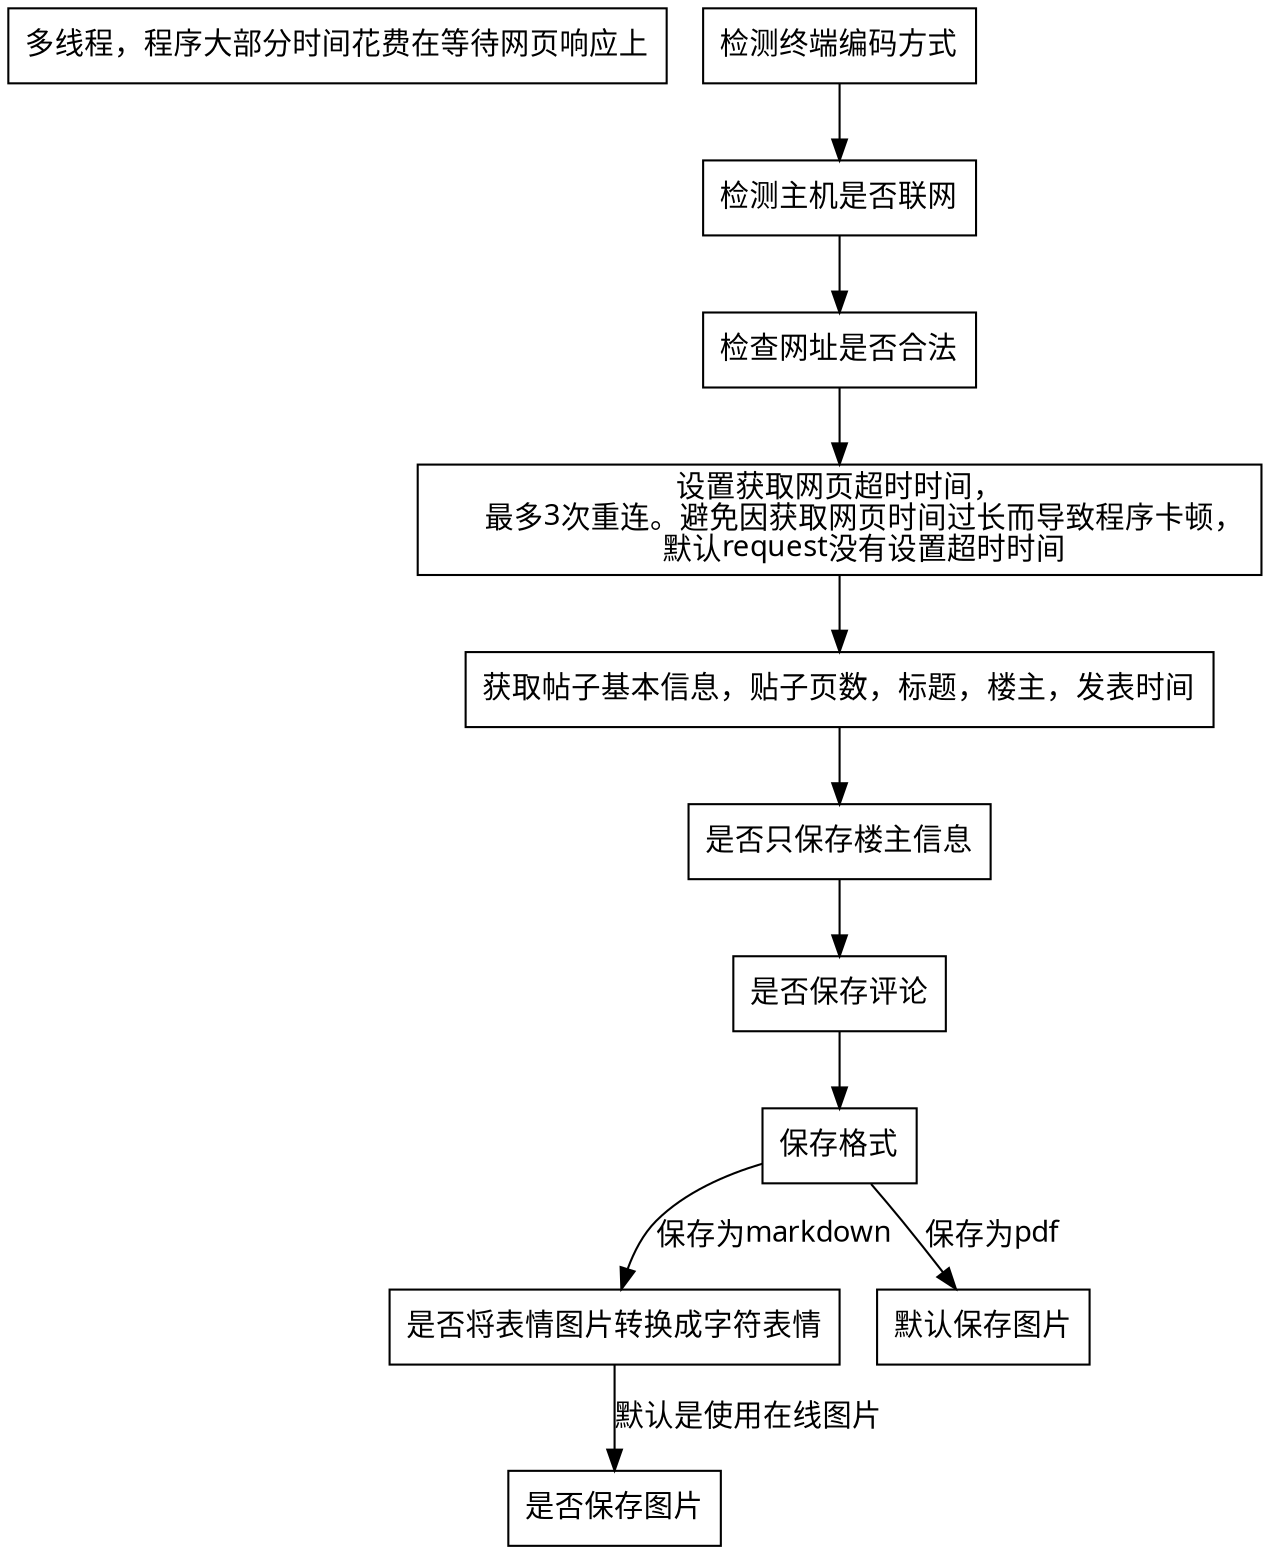 digraph g{
    graph [fontname="FangSong"];
    edge [fontname="FangSong"];
    node [fontname="Microsoft YaHei", shape=box]{
        multithread[label="多线程，程序大部分时间花费在等待网页响应上"]
        console_encode[label="检测终端编码方式"];
        is_online [label="检测主机是否联网"];
        link_is_valid [label="检查网址是否合法"];
        set_timeout [label="设置获取网页超时时间，
        最多3次重连。避免因获取网页时间过长而导致程序卡顿，
        默认request没有设置超时时间"];
        get_info [label="获取帖子基本信息，贴子页数，标题，楼主，发表时间"];
        see_lz [label="是否只保存楼主信息"];
        comment [label="是否保存评论"];
        type [label="保存格式"];
        
        md_pic [label="是否保存图片"];
        md_emoji [label="是否将表情图片转换成字符表情"];
        
        pdf_create [label="默认保存图片"];
    }

    console_encode -> is_online -> link_is_valid -> set_timeout -> get_info -> see_lz -> comment ->type;
    
    type -> md_emoji [label="保存为markdown"];
    md_emoji -> md_pic[label="默认是使用在线图片"];

    type -> pdf_create [label ="保存为pdf"];
}
